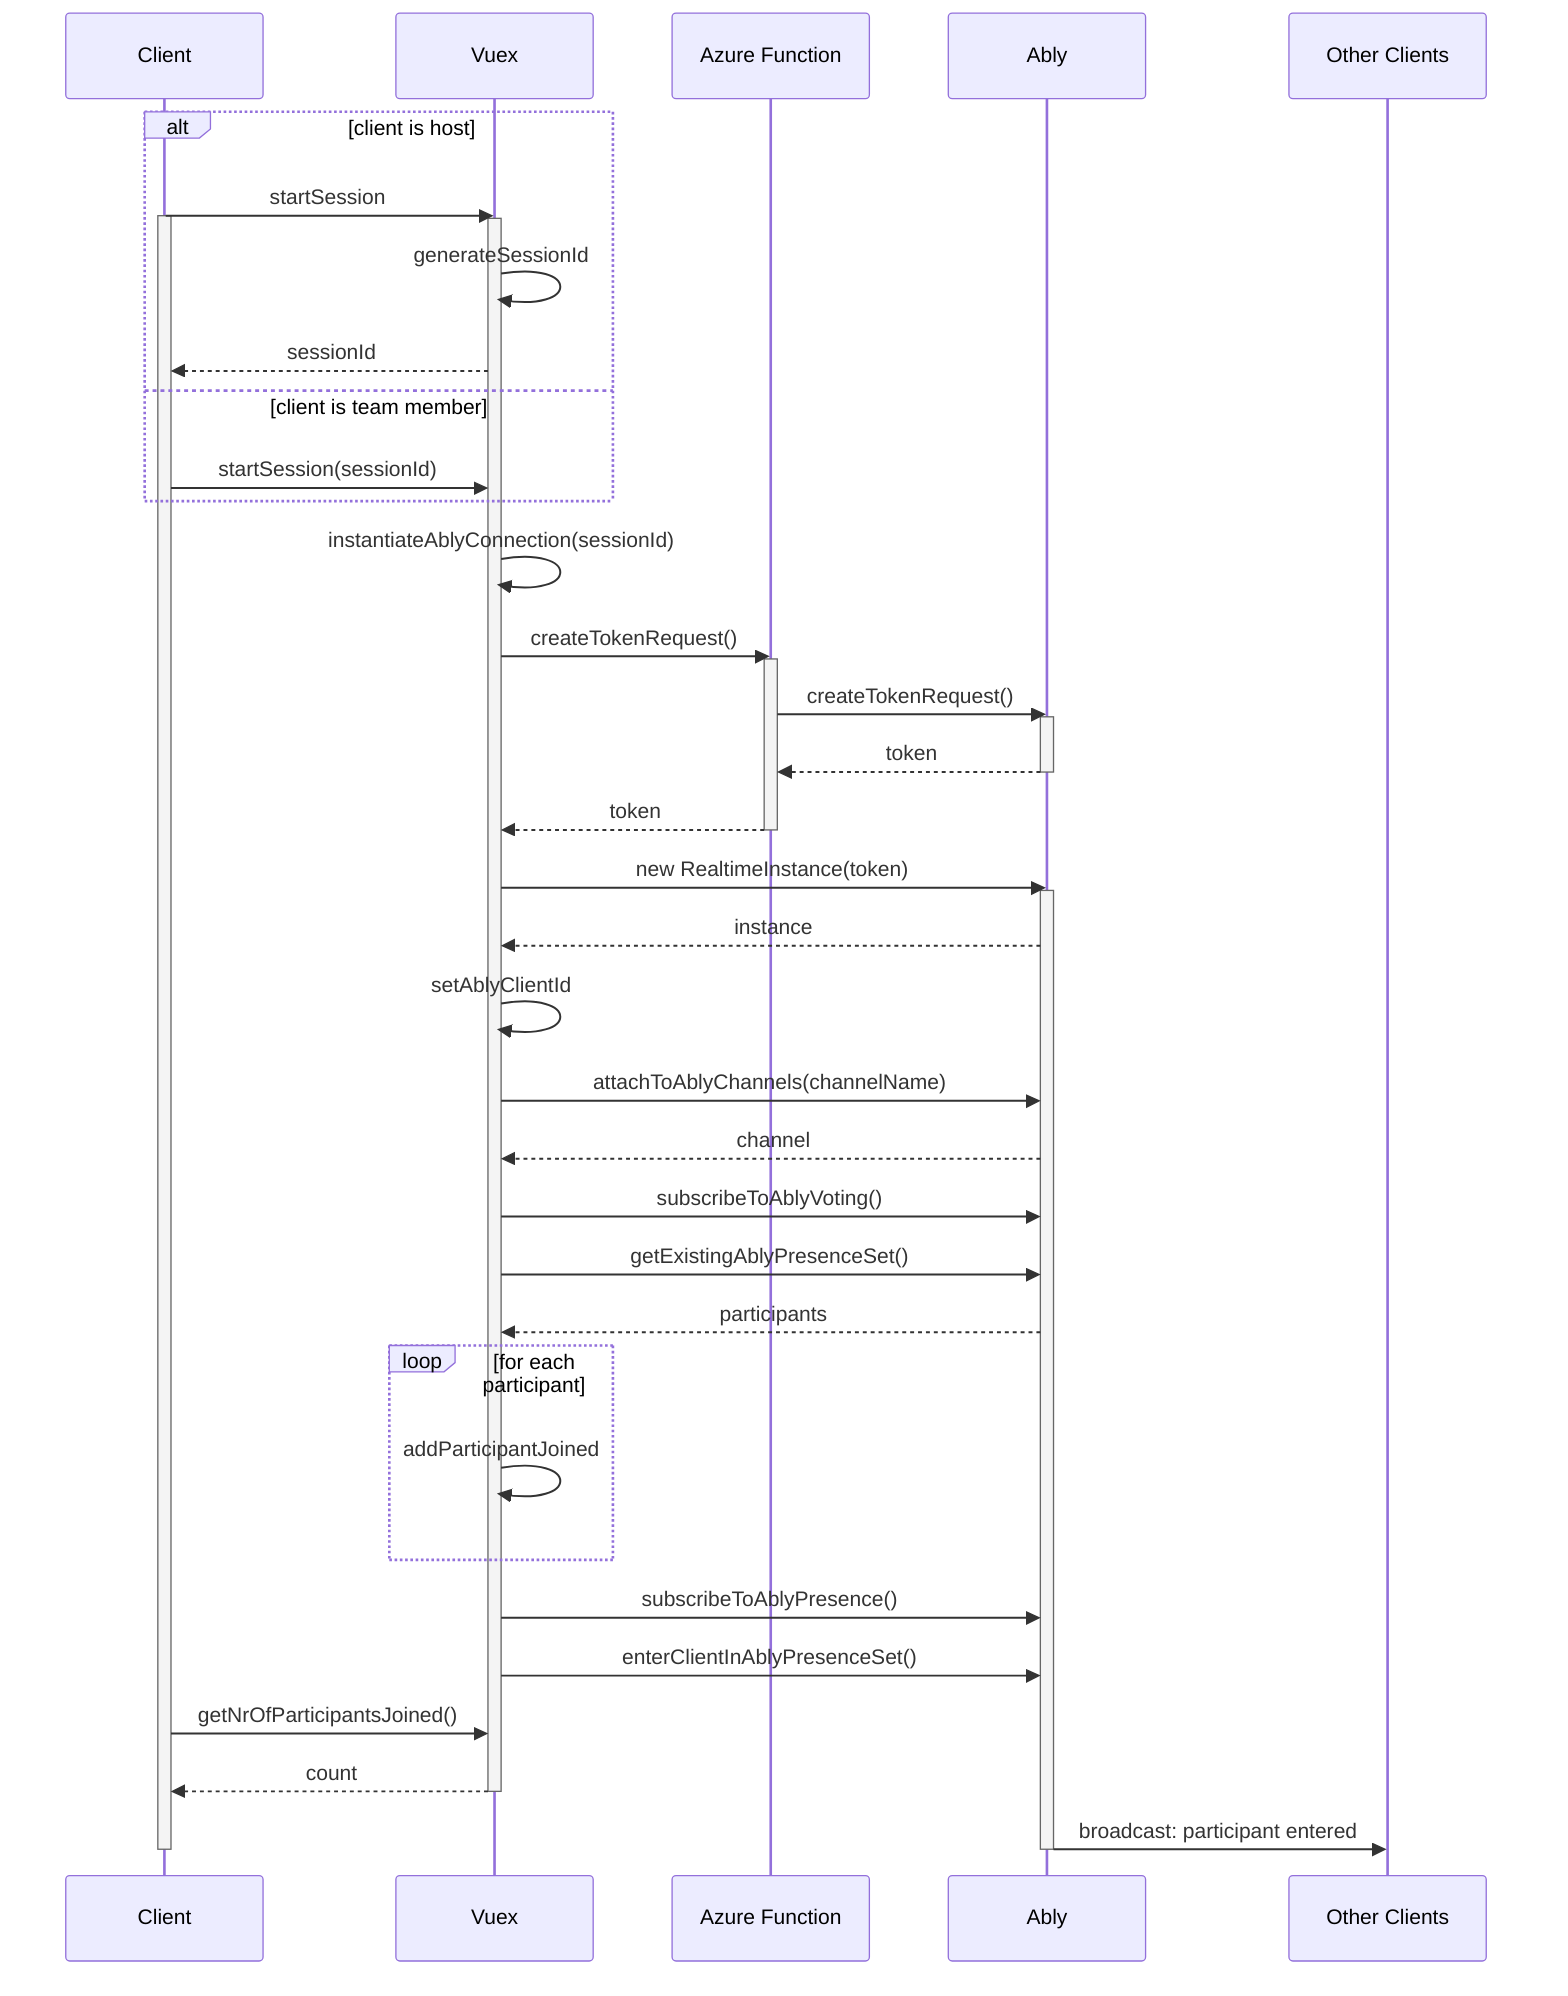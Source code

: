 sequenceDiagram
    alt client is host
        Client->>Vuex: startSession
        activate Client
        activate Vuex
        Vuex->>Vuex: generateSessionId
        
        Vuex-->>Client: sessionId
    else client is team member
        Client->>Vuex: startSession(sessionId)
    end
    Vuex->>Vuex: instantiateAblyConnection(sessionId)
    Vuex->>Azure Function: createTokenRequest()
    activate Azure Function
    Azure Function->>Ably: createTokenRequest()
    activate Ably
    Ably-->>Azure Function: token
    deactivate Ably
    Azure Function-->>Vuex: token
    deactivate Azure Function
    Vuex->>Ably: new RealtimeInstance(token)
    activate Ably
    Ably-->>Vuex: instance
    Vuex->>Vuex: setAblyClientId
    Vuex->>Ably: attachToAblyChannels(channelName)
    Ably-->>Vuex: channel
    Vuex->>Ably: subscribeToAblyVoting()
    Vuex->>Ably: getExistingAblyPresenceSet()
    Ably-->>Vuex: participants
    loop for each participant
        Vuex->>Vuex: addParticipantJoined
    end
    Vuex->>Ably: subscribeToAblyPresence()
    Vuex->>Ably: enterClientInAblyPresenceSet()
    Client->>Vuex: getNrOfParticipantsJoined()
    Vuex-->>Client: count
    deactivate Vuex
    Ably->>Other Clients: broadcast: participant entered
    deactivate Ably
    deactivate Client